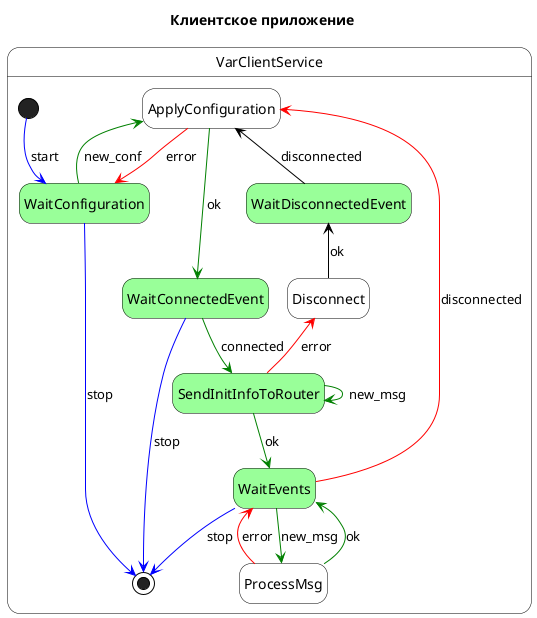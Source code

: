 @startuml
hide empty description
scale max 800 width

<style>
stateDiagram {
  LineColor black
}
</style>

skinparam state {
  BackgroundColor #white
  BackgroundColor<<LongTime>> #9F9
  BorderColor #black
}

Title Клиентское приложение

state VarClientService {

state WaitConfiguration <<LongTime>>
state WaitConnectedEvent <<LongTime>>
state SendInitInfoToRouter <<LongTime>>
state WaitEvents <<LongTime>>
state WaitDisconnectedEvent <<LongTime>>

[*] -[#blue]-> WaitConfiguration : start
WaitConfiguration -[#green]-> ApplyConfiguration : new_conf
WaitConfiguration -[#blue]-> [*] : stop

ApplyConfiguration -[#green]-> WaitConnectedEvent : ok
ApplyConfiguration -[#red]-> WaitConfiguration : error


WaitConnectedEvent -[#green]-> SendInitInfoToRouter : connected
WaitConnectedEvent -[#blue]-> [*] : stop

SendInitInfoToRouter -[#green]-> WaitEvents : ok
SendInitInfoToRouter -up[#red]-> Disconnect : error
SendInitInfoToRouter -[#green]-> SendInitInfoToRouter : new_msg

Disconnect -up-> WaitDisconnectedEvent : ok

WaitDisconnectedEvent -up-> ApplyConfiguration : disconnected

WaitEvents -[#red]-> ApplyConfiguration : disconnected
WaitEvents -[#blue]-> [*] : stop
WaitEvents -[#green]-> ProcessMsg : new_msg

ProcessMsg -[#green]-> WaitEvents : ok
ProcessMsg -[#red]-> WaitEvents : error
}
@enduml
